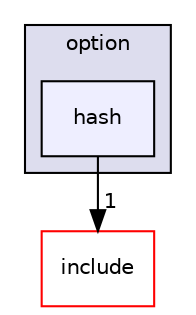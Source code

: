 digraph "ELiPS-dev/option/hash" {
  compound=true
  node [ fontsize="10", fontname="Helvetica"];
  edge [ labelfontsize="10", labelfontname="Helvetica"];
  subgraph clusterdir_85a323198fa08c1e48d787d20eae97f4 {
    graph [ bgcolor="#ddddee", pencolor="black", label="option" fontname="Helvetica", fontsize="10", URL="dir_85a323198fa08c1e48d787d20eae97f4.html"]
  dir_5c24d06a6ddfcff15c6958a051f51c6f [shape=box, label="hash", style="filled", fillcolor="#eeeeff", pencolor="black", URL="dir_5c24d06a6ddfcff15c6958a051f51c6f.html"];
  }
  dir_5bb9aa56114ba91db9fbf8284b11bc8f [shape=box label="include" fillcolor="white" style="filled" color="red" URL="dir_5bb9aa56114ba91db9fbf8284b11bc8f.html"];
  dir_5c24d06a6ddfcff15c6958a051f51c6f->dir_5bb9aa56114ba91db9fbf8284b11bc8f [headlabel="1", labeldistance=1.5 headhref="dir_000006_000001.html"];
}
